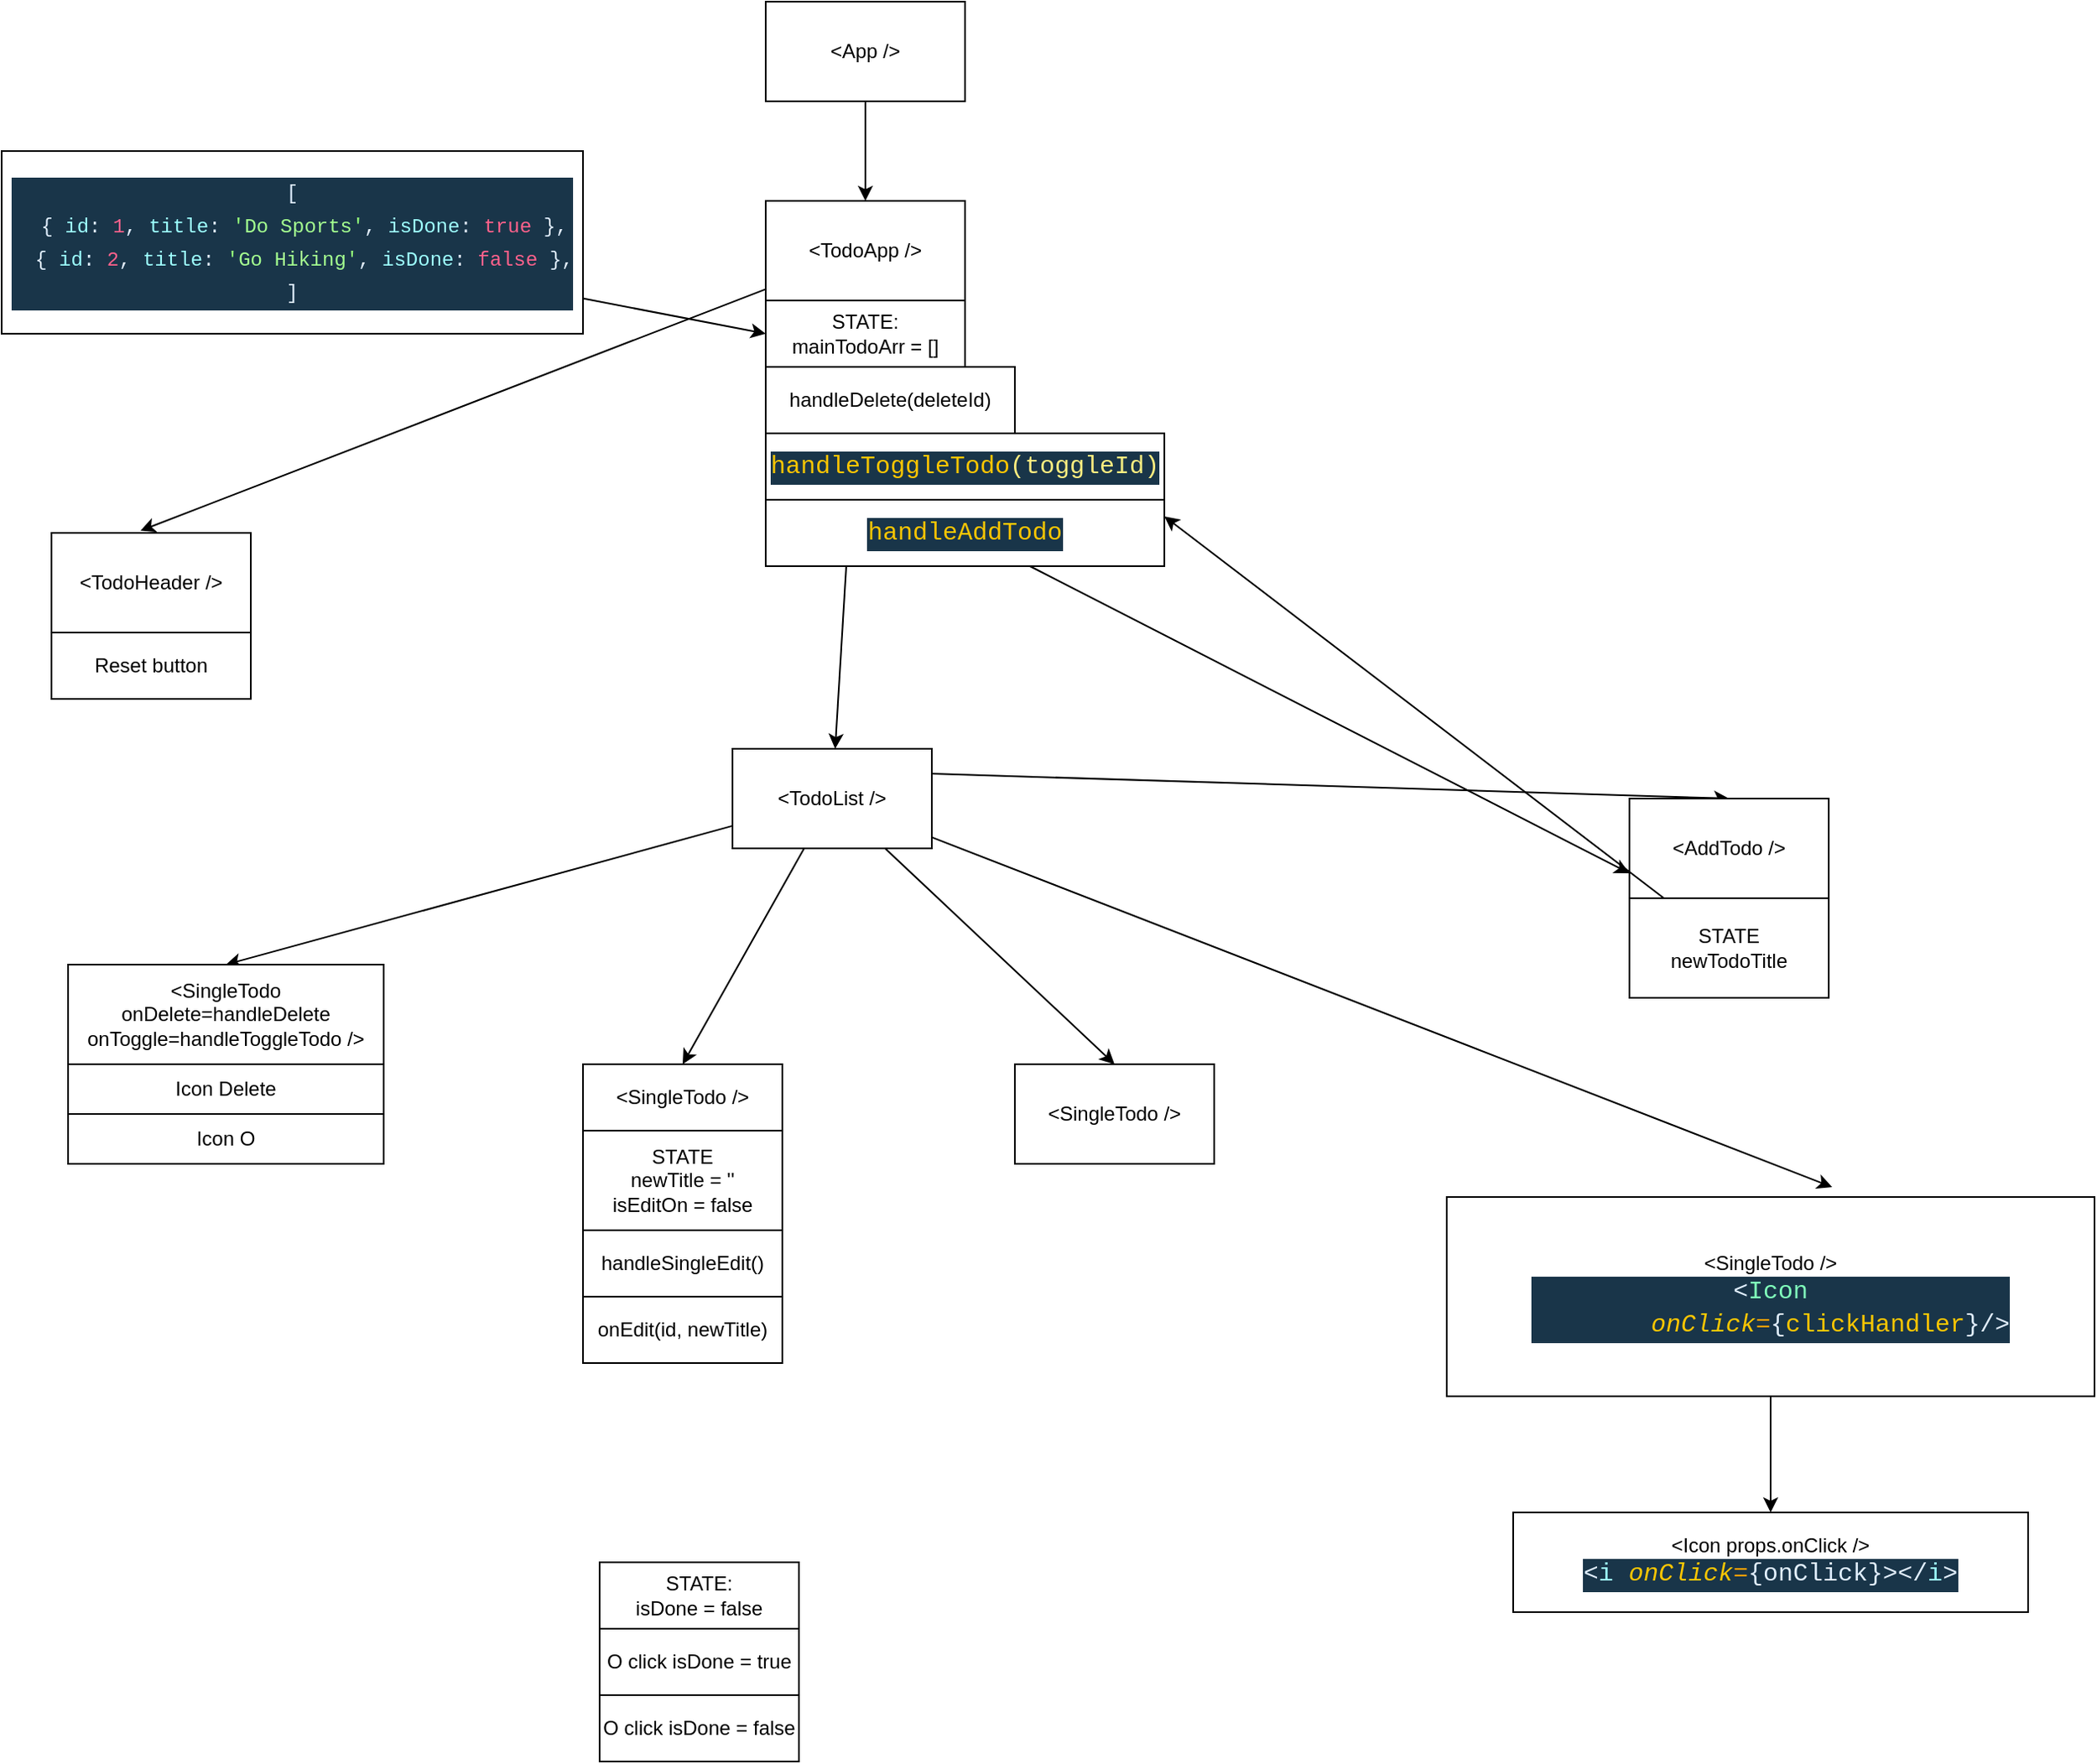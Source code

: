 <mxfile>
    <diagram id="KUstwBEOk2UICQYK5f2p" name="Page-1">
        <mxGraphModel dx="1822" dy="1444" grid="1" gridSize="10" guides="1" tooltips="1" connect="1" arrows="1" fold="1" page="1" pageScale="1" pageWidth="850" pageHeight="1100" math="0" shadow="0">
            <root>
                <mxCell id="0"/>
                <mxCell id="1" parent="0"/>
                <mxCell id="27" style="edgeStyle=none;html=1;entryX=0.5;entryY=0;entryDx=0;entryDy=0;" parent="1" source="2" target="3" edge="1">
                    <mxGeometry relative="1" as="geometry"/>
                </mxCell>
                <mxCell id="2" value="&amp;lt;App /&amp;gt;" style="rounded=0;whiteSpace=wrap;html=1;" parent="1" vertex="1">
                    <mxGeometry x="230" y="-320" width="120" height="60" as="geometry"/>
                </mxCell>
                <mxCell id="10" style="edgeStyle=none;html=1;entryX=0.446;entryY=-0.022;entryDx=0;entryDy=0;entryPerimeter=0;" parent="1" source="3" target="4" edge="1">
                    <mxGeometry relative="1" as="geometry"/>
                </mxCell>
                <mxCell id="11" value="" style="edgeStyle=none;html=1;" parent="1" source="3" target="5" edge="1">
                    <mxGeometry relative="1" as="geometry"/>
                </mxCell>
                <mxCell id="12" style="edgeStyle=none;html=1;entryX=0.5;entryY=0;entryDx=0;entryDy=0;exitX=1;exitY=0.25;exitDx=0;exitDy=0;" parent="1" source="5" target="6" edge="1">
                    <mxGeometry relative="1" as="geometry"/>
                </mxCell>
                <mxCell id="3" value="&amp;lt;TodoApp /&amp;gt;" style="rounded=0;whiteSpace=wrap;html=1;" parent="1" vertex="1">
                    <mxGeometry x="230" y="-200" width="120" height="60" as="geometry"/>
                </mxCell>
                <mxCell id="4" value="&amp;lt;TodoHeader /&amp;gt;" style="rounded=0;whiteSpace=wrap;html=1;" parent="1" vertex="1">
                    <mxGeometry x="-200" width="120" height="60" as="geometry"/>
                </mxCell>
                <mxCell id="13" style="edgeStyle=none;html=1;entryX=0.5;entryY=0;entryDx=0;entryDy=0;" parent="1" source="5" target="7" edge="1">
                    <mxGeometry relative="1" as="geometry"/>
                </mxCell>
                <mxCell id="14" style="edgeStyle=none;html=1;entryX=0.5;entryY=0;entryDx=0;entryDy=0;" parent="1" source="5" target="8" edge="1">
                    <mxGeometry relative="1" as="geometry"/>
                </mxCell>
                <mxCell id="15" style="edgeStyle=none;html=1;entryX=0.5;entryY=0;entryDx=0;entryDy=0;" parent="1" source="5" target="9" edge="1">
                    <mxGeometry relative="1" as="geometry"/>
                </mxCell>
                <mxCell id="17" style="edgeStyle=none;html=1;entryX=0.595;entryY=-0.05;entryDx=0;entryDy=0;entryPerimeter=0;" parent="1" source="5" target="16" edge="1">
                    <mxGeometry relative="1" as="geometry"/>
                </mxCell>
                <mxCell id="5" value="&amp;lt;TodoList /&amp;gt;" style="rounded=0;whiteSpace=wrap;html=1;" parent="1" vertex="1">
                    <mxGeometry x="210" y="130" width="120" height="60" as="geometry"/>
                </mxCell>
                <mxCell id="6" value="&amp;lt;AddTodo /&amp;gt;" style="rounded=0;whiteSpace=wrap;html=1;" parent="1" vertex="1">
                    <mxGeometry x="750" y="160" width="120" height="60" as="geometry"/>
                </mxCell>
                <mxCell id="7" value="&amp;lt;SingleTodo onDelete=handleDelete &lt;br&gt;onToggle=handleToggleTodo /&amp;gt;" style="rounded=0;whiteSpace=wrap;html=1;" parent="1" vertex="1">
                    <mxGeometry x="-190" y="260" width="190" height="60" as="geometry"/>
                </mxCell>
                <mxCell id="8" value="&amp;lt;SingleTodo /&amp;gt;" style="rounded=0;whiteSpace=wrap;html=1;" parent="1" vertex="1">
                    <mxGeometry x="120" y="320" width="120" height="40" as="geometry"/>
                </mxCell>
                <mxCell id="9" value="&amp;lt;SingleTodo /&amp;gt;" style="rounded=0;whiteSpace=wrap;html=1;" parent="1" vertex="1">
                    <mxGeometry x="380" y="320" width="120" height="60" as="geometry"/>
                </mxCell>
                <mxCell id="24" style="edgeStyle=none;html=1;entryX=0.5;entryY=0;entryDx=0;entryDy=0;" parent="1" source="16" target="23" edge="1">
                    <mxGeometry relative="1" as="geometry"/>
                </mxCell>
                <mxCell id="16" value="&amp;lt;SingleTodo /&amp;gt;&lt;br&gt;&lt;div style=&quot;color: rgb(255 , 255 , 255) ; background-color: rgb(25 , 53 , 73) ; font-family: &amp;#34;cascadia code&amp;#34; , &amp;#34;menlo&amp;#34; , &amp;#34;monaco&amp;#34; , &amp;#34;courier new&amp;#34; , monospace , &amp;#34;consolas&amp;#34; , &amp;#34;courier new&amp;#34; , monospace ; font-size: 15px ; line-height: 20px&quot;&gt;&lt;div&gt;&lt;span style=&quot;color: #e1efff&quot;&gt;&amp;lt;&lt;/span&gt;&lt;span style=&quot;color: #80ffbb&quot;&gt;Icon&lt;/span&gt;&lt;/div&gt;&lt;div&gt;&lt;span style=&quot;color: #9effff&quot;&gt;&amp;nbsp; &amp;nbsp; &amp;nbsp; &amp;nbsp; &lt;/span&gt;&lt;span style=&quot;color: #ffc600 ; font-style: italic&quot;&gt;onClick&lt;/span&gt;&lt;span style=&quot;color: #ff9d00&quot;&gt;=&lt;/span&gt;&lt;span style=&quot;color: #e1efff&quot;&gt;{&lt;/span&gt;&lt;span style=&quot;color: #ffc600&quot;&gt;clickHandler&lt;/span&gt;&lt;span style=&quot;color: #e1efff&quot;&gt;}&lt;/span&gt;&lt;span style=&quot;color: rgb(225 , 239 , 255)&quot;&gt;/&amp;gt;&lt;/span&gt;&lt;/div&gt;&lt;/div&gt;" style="rounded=0;whiteSpace=wrap;html=1;" parent="1" vertex="1">
                    <mxGeometry x="640" y="400" width="390" height="120" as="geometry"/>
                </mxCell>
                <mxCell id="20" value="STATE: &lt;br&gt;isDone = false" style="rounded=0;whiteSpace=wrap;html=1;" parent="1" vertex="1">
                    <mxGeometry x="130" y="620" width="120" height="40" as="geometry"/>
                </mxCell>
                <mxCell id="21" value="O click isDone = true" style="rounded=0;whiteSpace=wrap;html=1;" parent="1" vertex="1">
                    <mxGeometry x="130" y="660" width="120" height="40" as="geometry"/>
                </mxCell>
                <mxCell id="22" value="O click isDone = false" style="rounded=0;whiteSpace=wrap;html=1;" parent="1" vertex="1">
                    <mxGeometry x="130" y="700" width="120" height="40" as="geometry"/>
                </mxCell>
                <mxCell id="23" value="&amp;lt;Icon props.onClick /&amp;gt;&lt;br&gt;&lt;div style=&quot;color: rgb(255 , 255 , 255) ; background-color: rgb(25 , 53 , 73) ; font-family: &amp;#34;cascadia code&amp;#34; , &amp;#34;menlo&amp;#34; , &amp;#34;monaco&amp;#34; , &amp;#34;courier new&amp;#34; , monospace , &amp;#34;consolas&amp;#34; , &amp;#34;courier new&amp;#34; , monospace ; font-size: 15px ; line-height: 20px&quot;&gt;&lt;span style=&quot;color: #e1efff&quot;&gt;&amp;lt;&lt;/span&gt;&lt;span style=&quot;color: #9effff&quot;&gt;i&lt;/span&gt;&lt;span style=&quot;color: #9effff&quot;&gt; &lt;/span&gt;&lt;span style=&quot;color: #ffc600 ; font-style: italic&quot;&gt;onClick&lt;/span&gt;&lt;span style=&quot;color: #ff9d00&quot;&gt;=&lt;/span&gt;&lt;span style=&quot;color: #e1efff&quot;&gt;{&lt;/span&gt;&lt;span style=&quot;color: #e1efff&quot;&gt;onClick&lt;/span&gt;&lt;span style=&quot;color: #e1efff&quot;&gt;}&lt;/span&gt;&lt;span style=&quot;color: #e1efff&quot;&gt;&amp;gt;&amp;lt;/&lt;/span&gt;&lt;span style=&quot;color: #9effff&quot;&gt;i&lt;/span&gt;&lt;span style=&quot;color: #e1efff&quot;&gt;&amp;gt;&lt;/span&gt;&lt;/div&gt;" style="rounded=0;whiteSpace=wrap;html=1;" parent="1" vertex="1">
                    <mxGeometry x="680" y="590" width="310" height="60" as="geometry"/>
                </mxCell>
                <mxCell id="26" value="" style="edgeStyle=none;html=1;fontSize=12;entryX=0;entryY=0.5;entryDx=0;entryDy=0;" parent="1" source="25" target="28" edge="1">
                    <mxGeometry relative="1" as="geometry"/>
                </mxCell>
                <mxCell id="25" value="&lt;div style=&quot;color: rgb(255 , 255 , 255) ; background-color: rgb(25 , 53 , 73) ; font-family: &amp;#34;cascadia code&amp;#34; , &amp;#34;menlo&amp;#34; , &amp;#34;monaco&amp;#34; , &amp;#34;courier new&amp;#34; , monospace , &amp;#34;consolas&amp;#34; , &amp;#34;courier new&amp;#34; , monospace ; line-height: 20px&quot;&gt;&lt;div&gt;&lt;span style=&quot;color: #e1efff&quot;&gt;[&lt;/span&gt;&lt;/div&gt;&lt;div&gt;&lt;span style=&quot;color: #9effff&quot;&gt;&amp;nbsp; &lt;/span&gt;&lt;span style=&quot;color: #e1efff&quot;&gt;{&lt;/span&gt;&lt;span style=&quot;color: #9effff&quot;&gt; &lt;/span&gt;&lt;span style=&quot;color: #9effff&quot;&gt;id&lt;/span&gt;&lt;span style=&quot;color: #e1efff&quot;&gt;:&lt;/span&gt;&lt;span style=&quot;color: #9effff&quot;&gt; &lt;/span&gt;&lt;span style=&quot;color: #ff628c&quot;&gt;1&lt;/span&gt;&lt;span style=&quot;color: #e1efff&quot;&gt;,&lt;/span&gt;&lt;span style=&quot;color: #9effff&quot;&gt; &lt;/span&gt;&lt;span style=&quot;color: #9effff&quot;&gt;title&lt;/span&gt;&lt;span style=&quot;color: #e1efff&quot;&gt;:&lt;/span&gt;&lt;span style=&quot;color: #9effff&quot;&gt; &lt;/span&gt;&lt;span style=&quot;color: #92fc79&quot;&gt;'&lt;/span&gt;&lt;span style=&quot;color: #a5ff90&quot;&gt;Do Sports&lt;/span&gt;&lt;span style=&quot;color: #92fc79&quot;&gt;'&lt;/span&gt;&lt;span style=&quot;color: #e1efff&quot;&gt;,&lt;/span&gt;&lt;span style=&quot;color: #9effff&quot;&gt; &lt;/span&gt;&lt;span style=&quot;color: #9effff&quot;&gt;isDone&lt;/span&gt;&lt;span style=&quot;color: #e1efff&quot;&gt;:&lt;/span&gt;&lt;span style=&quot;color: #9effff&quot;&gt; &lt;/span&gt;&lt;span style=&quot;color: #ff628c&quot;&gt;true&lt;/span&gt;&lt;span style=&quot;color: #9effff&quot;&gt; &lt;/span&gt;&lt;span style=&quot;color: #e1efff&quot;&gt;},&lt;/span&gt;&lt;/div&gt;&lt;div&gt;&lt;span style=&quot;color: #9effff&quot;&gt;&amp;nbsp; &lt;/span&gt;&lt;span style=&quot;color: #e1efff&quot;&gt;{&lt;/span&gt;&lt;span style=&quot;color: #9effff&quot;&gt; &lt;/span&gt;&lt;span style=&quot;color: #9effff&quot;&gt;id&lt;/span&gt;&lt;span style=&quot;color: #e1efff&quot;&gt;:&lt;/span&gt;&lt;span style=&quot;color: #9effff&quot;&gt; &lt;/span&gt;&lt;span style=&quot;color: #ff628c&quot;&gt;2&lt;/span&gt;&lt;span style=&quot;color: #e1efff&quot;&gt;,&lt;/span&gt;&lt;span style=&quot;color: #9effff&quot;&gt; &lt;/span&gt;&lt;span style=&quot;color: #9effff&quot;&gt;title&lt;/span&gt;&lt;span style=&quot;color: #e1efff&quot;&gt;:&lt;/span&gt;&lt;span style=&quot;color: #9effff&quot;&gt; &lt;/span&gt;&lt;span style=&quot;color: #92fc79&quot;&gt;'&lt;/span&gt;&lt;span style=&quot;color: #a5ff90&quot;&gt;Go Hiking&lt;/span&gt;&lt;span style=&quot;color: #92fc79&quot;&gt;'&lt;/span&gt;&lt;span style=&quot;color: #e1efff&quot;&gt;,&lt;/span&gt;&lt;span style=&quot;color: #9effff&quot;&gt; &lt;/span&gt;&lt;span style=&quot;color: #9effff&quot;&gt;isDone&lt;/span&gt;&lt;span style=&quot;color: #e1efff&quot;&gt;:&lt;/span&gt;&lt;span style=&quot;color: #9effff&quot;&gt; &lt;/span&gt;&lt;span style=&quot;color: #ff628c&quot;&gt;false&lt;/span&gt;&lt;span style=&quot;color: #9effff&quot;&gt; &lt;/span&gt;&lt;span style=&quot;color: #e1efff&quot;&gt;},&lt;/span&gt;&lt;/div&gt;&lt;div&gt;&lt;span style=&quot;color: #e1efff&quot;&gt;]&lt;/span&gt;&lt;/div&gt;&lt;/div&gt;" style="rounded=0;whiteSpace=wrap;html=1;" parent="1" vertex="1">
                    <mxGeometry x="-230" y="-230" width="350" height="110" as="geometry"/>
                </mxCell>
                <mxCell id="28" value="STATE: &lt;br&gt;mainTodoArr = []" style="rounded=0;whiteSpace=wrap;html=1;" parent="1" vertex="1">
                    <mxGeometry x="230" y="-140" width="120" height="40" as="geometry"/>
                </mxCell>
                <mxCell id="29" value="Icon Delete" style="rounded=0;whiteSpace=wrap;html=1;" parent="1" vertex="1">
                    <mxGeometry x="-190" y="320" width="190" height="30" as="geometry"/>
                </mxCell>
                <mxCell id="31" value="handleDelete(deleteId)" style="rounded=0;whiteSpace=wrap;html=1;" parent="1" vertex="1">
                    <mxGeometry x="230" y="-100" width="150" height="40" as="geometry"/>
                </mxCell>
                <mxCell id="33" value="&lt;div style=&quot;color: rgb(255 , 255 , 255) ; background-color: rgb(25 , 53 , 73) ; font-family: &amp;#34;cascadia code&amp;#34; , &amp;#34;menlo&amp;#34; , &amp;#34;monaco&amp;#34; , &amp;#34;courier new&amp;#34; , monospace , &amp;#34;consolas&amp;#34; , &amp;#34;courier new&amp;#34; , monospace ; font-size: 15px ; line-height: 20px&quot;&gt;&lt;span style=&quot;color: #ffc600&quot;&gt;handleToggleTodo&lt;/span&gt;&lt;span style=&quot;color: #ffee80&quot;&gt;(toggleId)&lt;/span&gt;&lt;/div&gt;" style="rounded=0;whiteSpace=wrap;html=1;" parent="1" vertex="1">
                    <mxGeometry x="230" y="-60" width="240" height="40" as="geometry"/>
                </mxCell>
                <mxCell id="35" value="Icon O" style="rounded=0;whiteSpace=wrap;html=1;" parent="1" vertex="1">
                    <mxGeometry x="-190" y="350" width="190" height="30" as="geometry"/>
                </mxCell>
                <mxCell id="37" style="edgeStyle=none;html=1;entryX=0;entryY=0.75;entryDx=0;entryDy=0;" parent="1" source="36" target="6" edge="1">
                    <mxGeometry relative="1" as="geometry"/>
                </mxCell>
                <mxCell id="36" value="&lt;div style=&quot;color: rgb(255 , 255 , 255) ; background-color: rgb(25 , 53 , 73) ; font-family: &amp;#34;cascadia code&amp;#34; , &amp;#34;menlo&amp;#34; , &amp;#34;monaco&amp;#34; , &amp;#34;courier new&amp;#34; , monospace , &amp;#34;consolas&amp;#34; , &amp;#34;courier new&amp;#34; , monospace ; font-size: 15px ; line-height: 20px&quot;&gt;&lt;div style=&quot;font-family: &amp;#34;cascadia code&amp;#34; , &amp;#34;menlo&amp;#34; , &amp;#34;monaco&amp;#34; , &amp;#34;courier new&amp;#34; , monospace , &amp;#34;consolas&amp;#34; , &amp;#34;courier new&amp;#34; , monospace ; line-height: 20px&quot;&gt;&lt;span style=&quot;color: #ffc600&quot;&gt;handleAddTodo&lt;/span&gt;&lt;/div&gt;&lt;/div&gt;" style="rounded=0;whiteSpace=wrap;html=1;" parent="1" vertex="1">
                    <mxGeometry x="230" y="-20" width="240" height="40" as="geometry"/>
                </mxCell>
                <mxCell id="39" style="edgeStyle=none;html=1;entryX=1;entryY=0.25;entryDx=0;entryDy=0;" parent="1" source="38" target="36" edge="1">
                    <mxGeometry relative="1" as="geometry"/>
                </mxCell>
                <mxCell id="38" value="STATE&lt;br&gt;newTodoTitle" style="rounded=0;whiteSpace=wrap;html=1;" parent="1" vertex="1">
                    <mxGeometry x="750" y="220" width="120" height="60" as="geometry"/>
                </mxCell>
                <mxCell id="41" value="Reset button" style="rounded=0;whiteSpace=wrap;html=1;" parent="1" vertex="1">
                    <mxGeometry x="-200" y="60" width="120" height="40" as="geometry"/>
                </mxCell>
                <mxCell id="42" value="STATE&lt;br&gt;newTitle = ''&lt;br&gt;isEditOn = false" style="rounded=0;whiteSpace=wrap;html=1;" vertex="1" parent="1">
                    <mxGeometry x="120" y="360" width="120" height="60" as="geometry"/>
                </mxCell>
                <mxCell id="43" value="handleSingleEdit()" style="rounded=0;whiteSpace=wrap;html=1;" vertex="1" parent="1">
                    <mxGeometry x="120" y="420" width="120" height="40" as="geometry"/>
                </mxCell>
                <mxCell id="44" value="onEdit(id, newTitle)" style="rounded=0;whiteSpace=wrap;html=1;" vertex="1" parent="1">
                    <mxGeometry x="120" y="460" width="120" height="40" as="geometry"/>
                </mxCell>
            </root>
        </mxGraphModel>
    </diagram>
</mxfile>